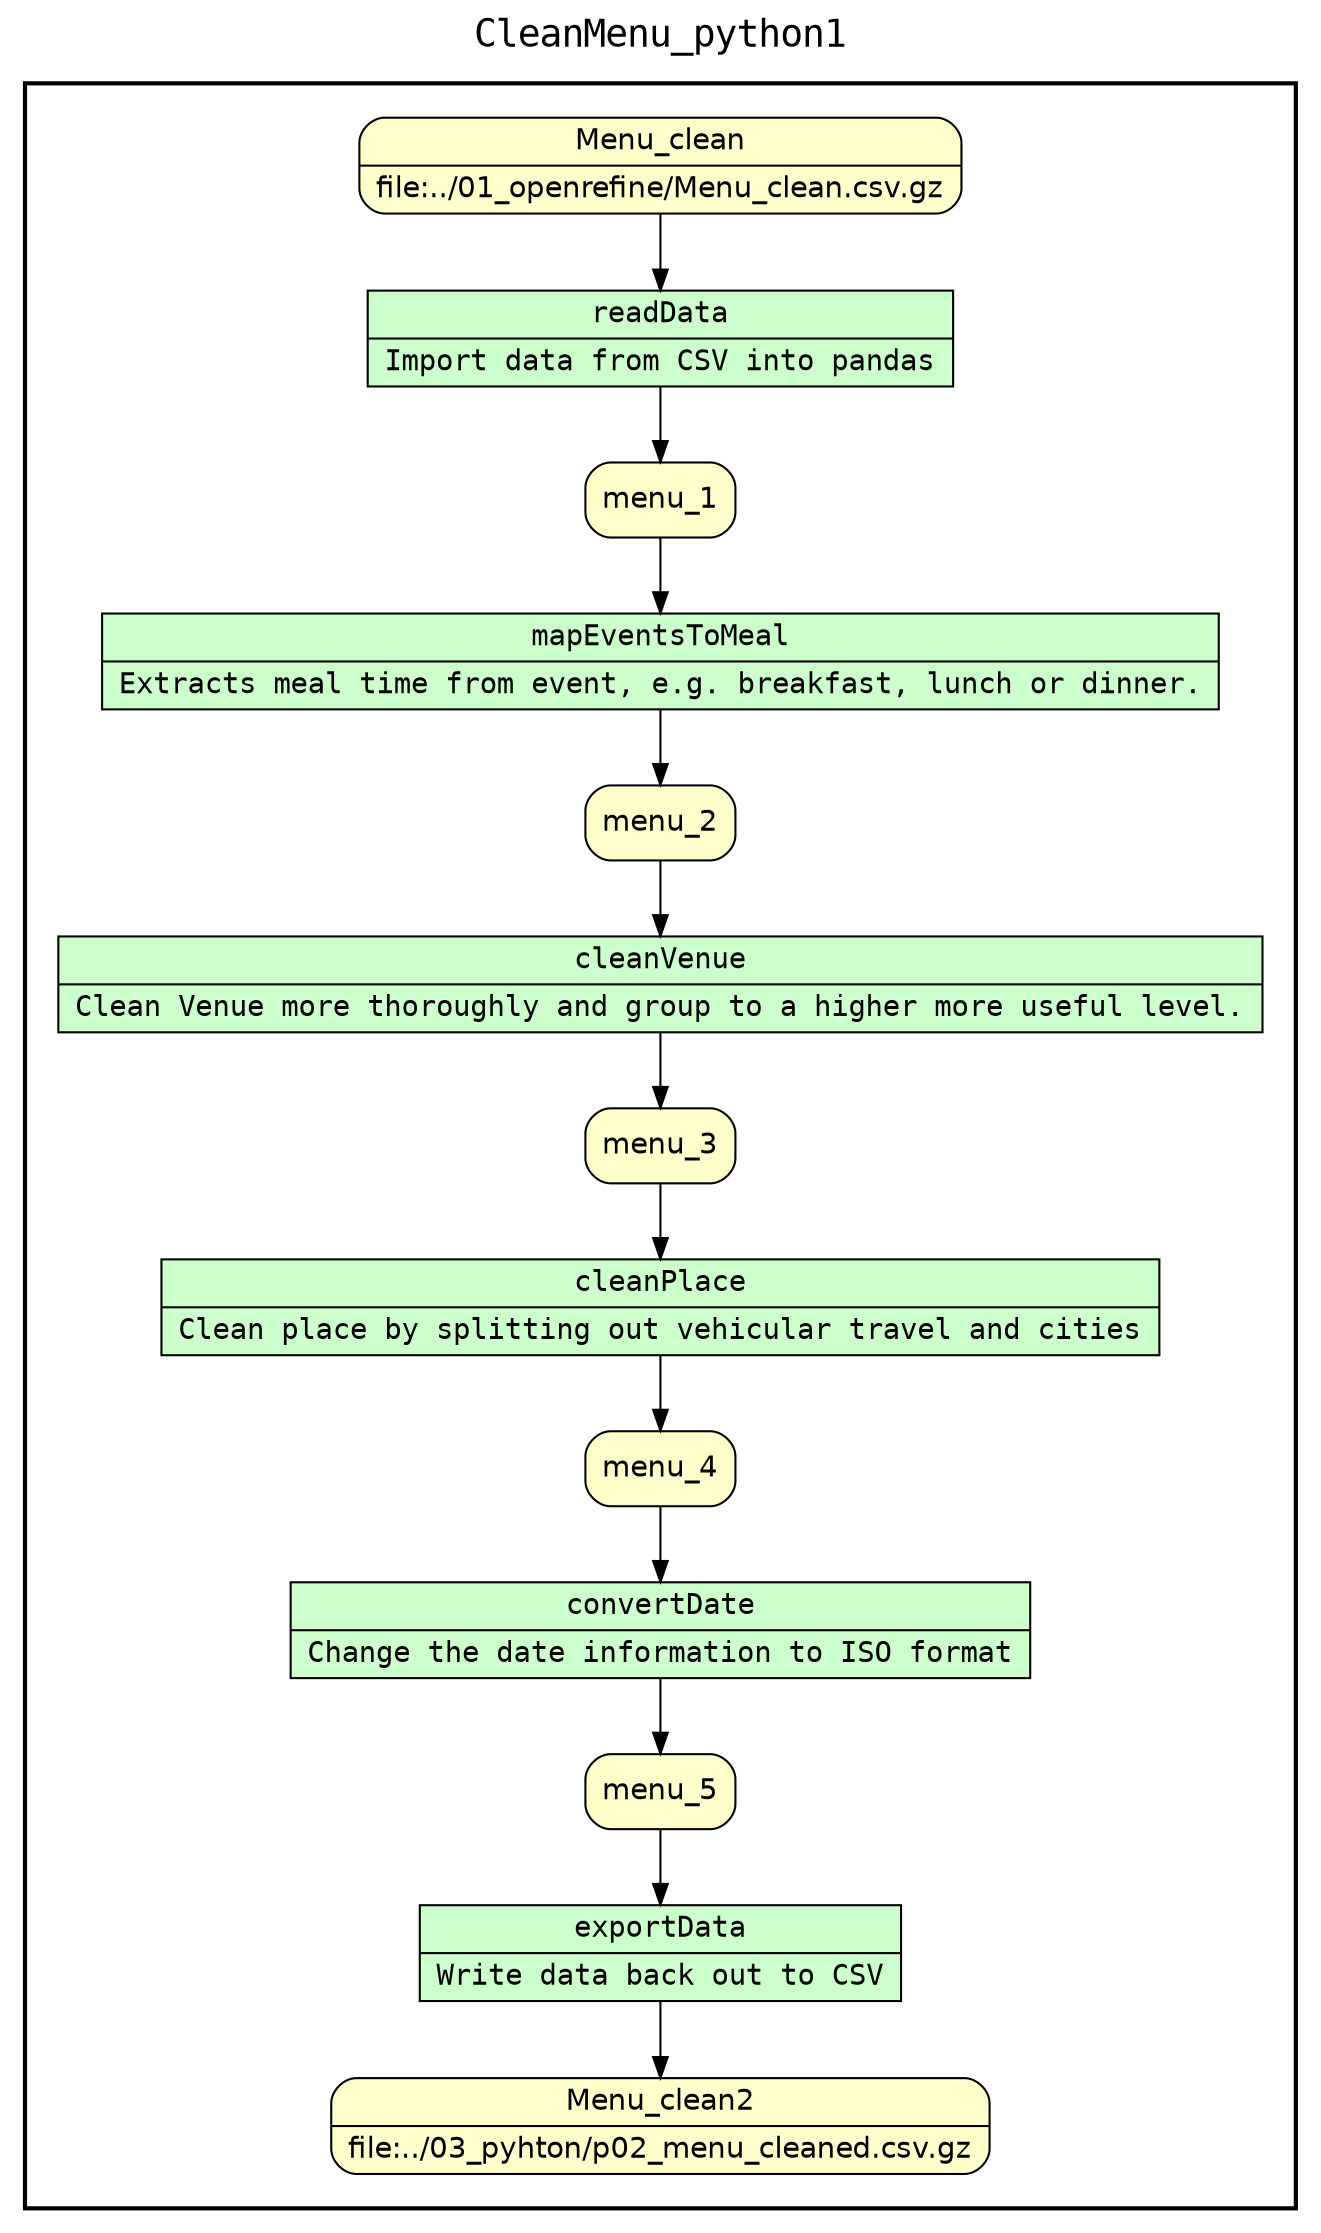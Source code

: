 
/* Start of top-level graph */
digraph Workflow {
rankdir=TB

/* Title for graph */
fontname=Courier; fontsize=18; labelloc=t
label=CleanMenu_python1

/* Start of double cluster for drawing box around nodes in workflow */
subgraph cluster_workflow_box_outer { label=""; color=black; penwidth=2
subgraph cluster_workflow_box_inner { label=""; color=white

/* Style for nodes representing atomic programs in workflow */
node[shape=box style=filled fillcolor="#CCFFCC" peripheries=1 fontname=Courier]

/* Nodes representing atomic programs in workflow */
readData [shape=record rankdir=LR label="{<f0> readData |<f1> Import data from CSV into pandas}"];
mapEventsToMeal [shape=record rankdir=LR label="{<f0> mapEventsToMeal |<f1> Extracts meal time from event, e.g. breakfast, lunch or dinner.}"];
cleanVenue [shape=record rankdir=LR label="{<f0> cleanVenue |<f1> Clean Venue more thoroughly and group to a higher more useful level.}"];
cleanPlace [shape=record rankdir=LR label="{<f0> cleanPlace |<f1> Clean place by splitting out vehicular travel and cities}"];
convertDate [shape=record rankdir=LR label="{<f0> convertDate |<f1> Change the date information to ISO format}"];
exportData [shape=record rankdir=LR label="{<f0> exportData |<f1> Write data back out to CSV}"];

/* Style for nodes representing non-parameter data channels in workflow */
node[shape=box style="rounded,filled" fillcolor="#FFFFCC" peripheries=1 fontname=Helvetica]

/* Nodes for non-parameter data channels in workflow */
Menu_clean2 [shape=record rankdir=LR label="{<f0> Menu_clean2 |<f1> file\:../03_pyhton/p02_menu_cleaned.csv.gz}"];
Menu_clean [shape=record rankdir=LR label="{<f0> Menu_clean |<f1> file\:../01_openrefine/Menu_clean.csv.gz}"];
menu_1
menu_2
menu_3
menu_4
menu_5

/* Style for nodes representing parameter channels in workflow */
node[shape=box style="rounded,filled" fillcolor="#FCFCFC" peripheries=1 fontname=Helvetica]

/* Nodes representing parameter channels in workflow */

/* Edges representing connections between programs and channels */
readData -> menu_1
Menu_clean -> readData
mapEventsToMeal -> menu_2
menu_1 -> mapEventsToMeal
cleanVenue -> menu_3
menu_2 -> cleanVenue
cleanPlace -> menu_4
menu_3 -> cleanPlace
convertDate -> menu_5
menu_4 -> convertDate
exportData -> Menu_clean2
menu_5 -> exportData

/* End of double cluster for drawing box around nodes in workflow */
}}

/* End of top-level graph */
}

